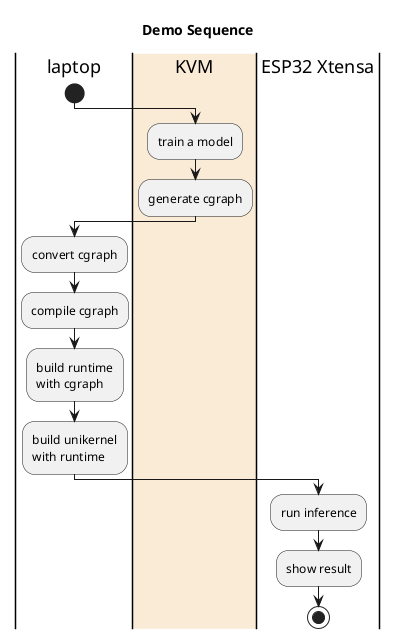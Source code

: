 @startuml
title Demo Sequence
|laptop|
start
|#AntiqueWhite|KVM|
:train a model;
:generate cgraph;
|laptop|
:convert cgraph;
:compile cgraph;
:build runtime\nwith cgraph;
:build unikernel\nwith runtime;
|ESP32 Xtensa|
:run inference;
:show result;
stop
@enduml
